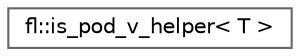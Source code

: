 digraph "Graphical Class Hierarchy"
{
 // LATEX_PDF_SIZE
  bgcolor="transparent";
  edge [fontname=Helvetica,fontsize=10,labelfontname=Helvetica,labelfontsize=10];
  node [fontname=Helvetica,fontsize=10,shape=box,height=0.2,width=0.4];
  rankdir="LR";
  Node0 [id="Node000000",label="fl::is_pod_v_helper\< T \>",height=0.2,width=0.4,color="grey40", fillcolor="white", style="filled",URL="$da/dd9/structfl_1_1is__pod__v__helper.html",tooltip=" "];
}
